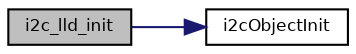 digraph "i2c_lld_init"
{
  bgcolor="transparent";
  edge [fontname="Helvetica",fontsize="8",labelfontname="Helvetica",labelfontsize="8"];
  node [fontname="Helvetica",fontsize="8",shape=record];
  rankdir="LR";
  Node13 [label="i2c_lld_init",height=0.2,width=0.4,color="black", fillcolor="grey75", style="filled", fontcolor="black"];
  Node13 -> Node14 [color="midnightblue",fontsize="8",style="solid",fontname="Helvetica"];
  Node14 [label="i2cObjectInit",height=0.2,width=0.4,color="black",URL="$group___i2_c.html#ga2dd7be686d8e136b1deebfeb20e868f9",tooltip="Initializes the standard part of a I2CDriver structure. "];
}
